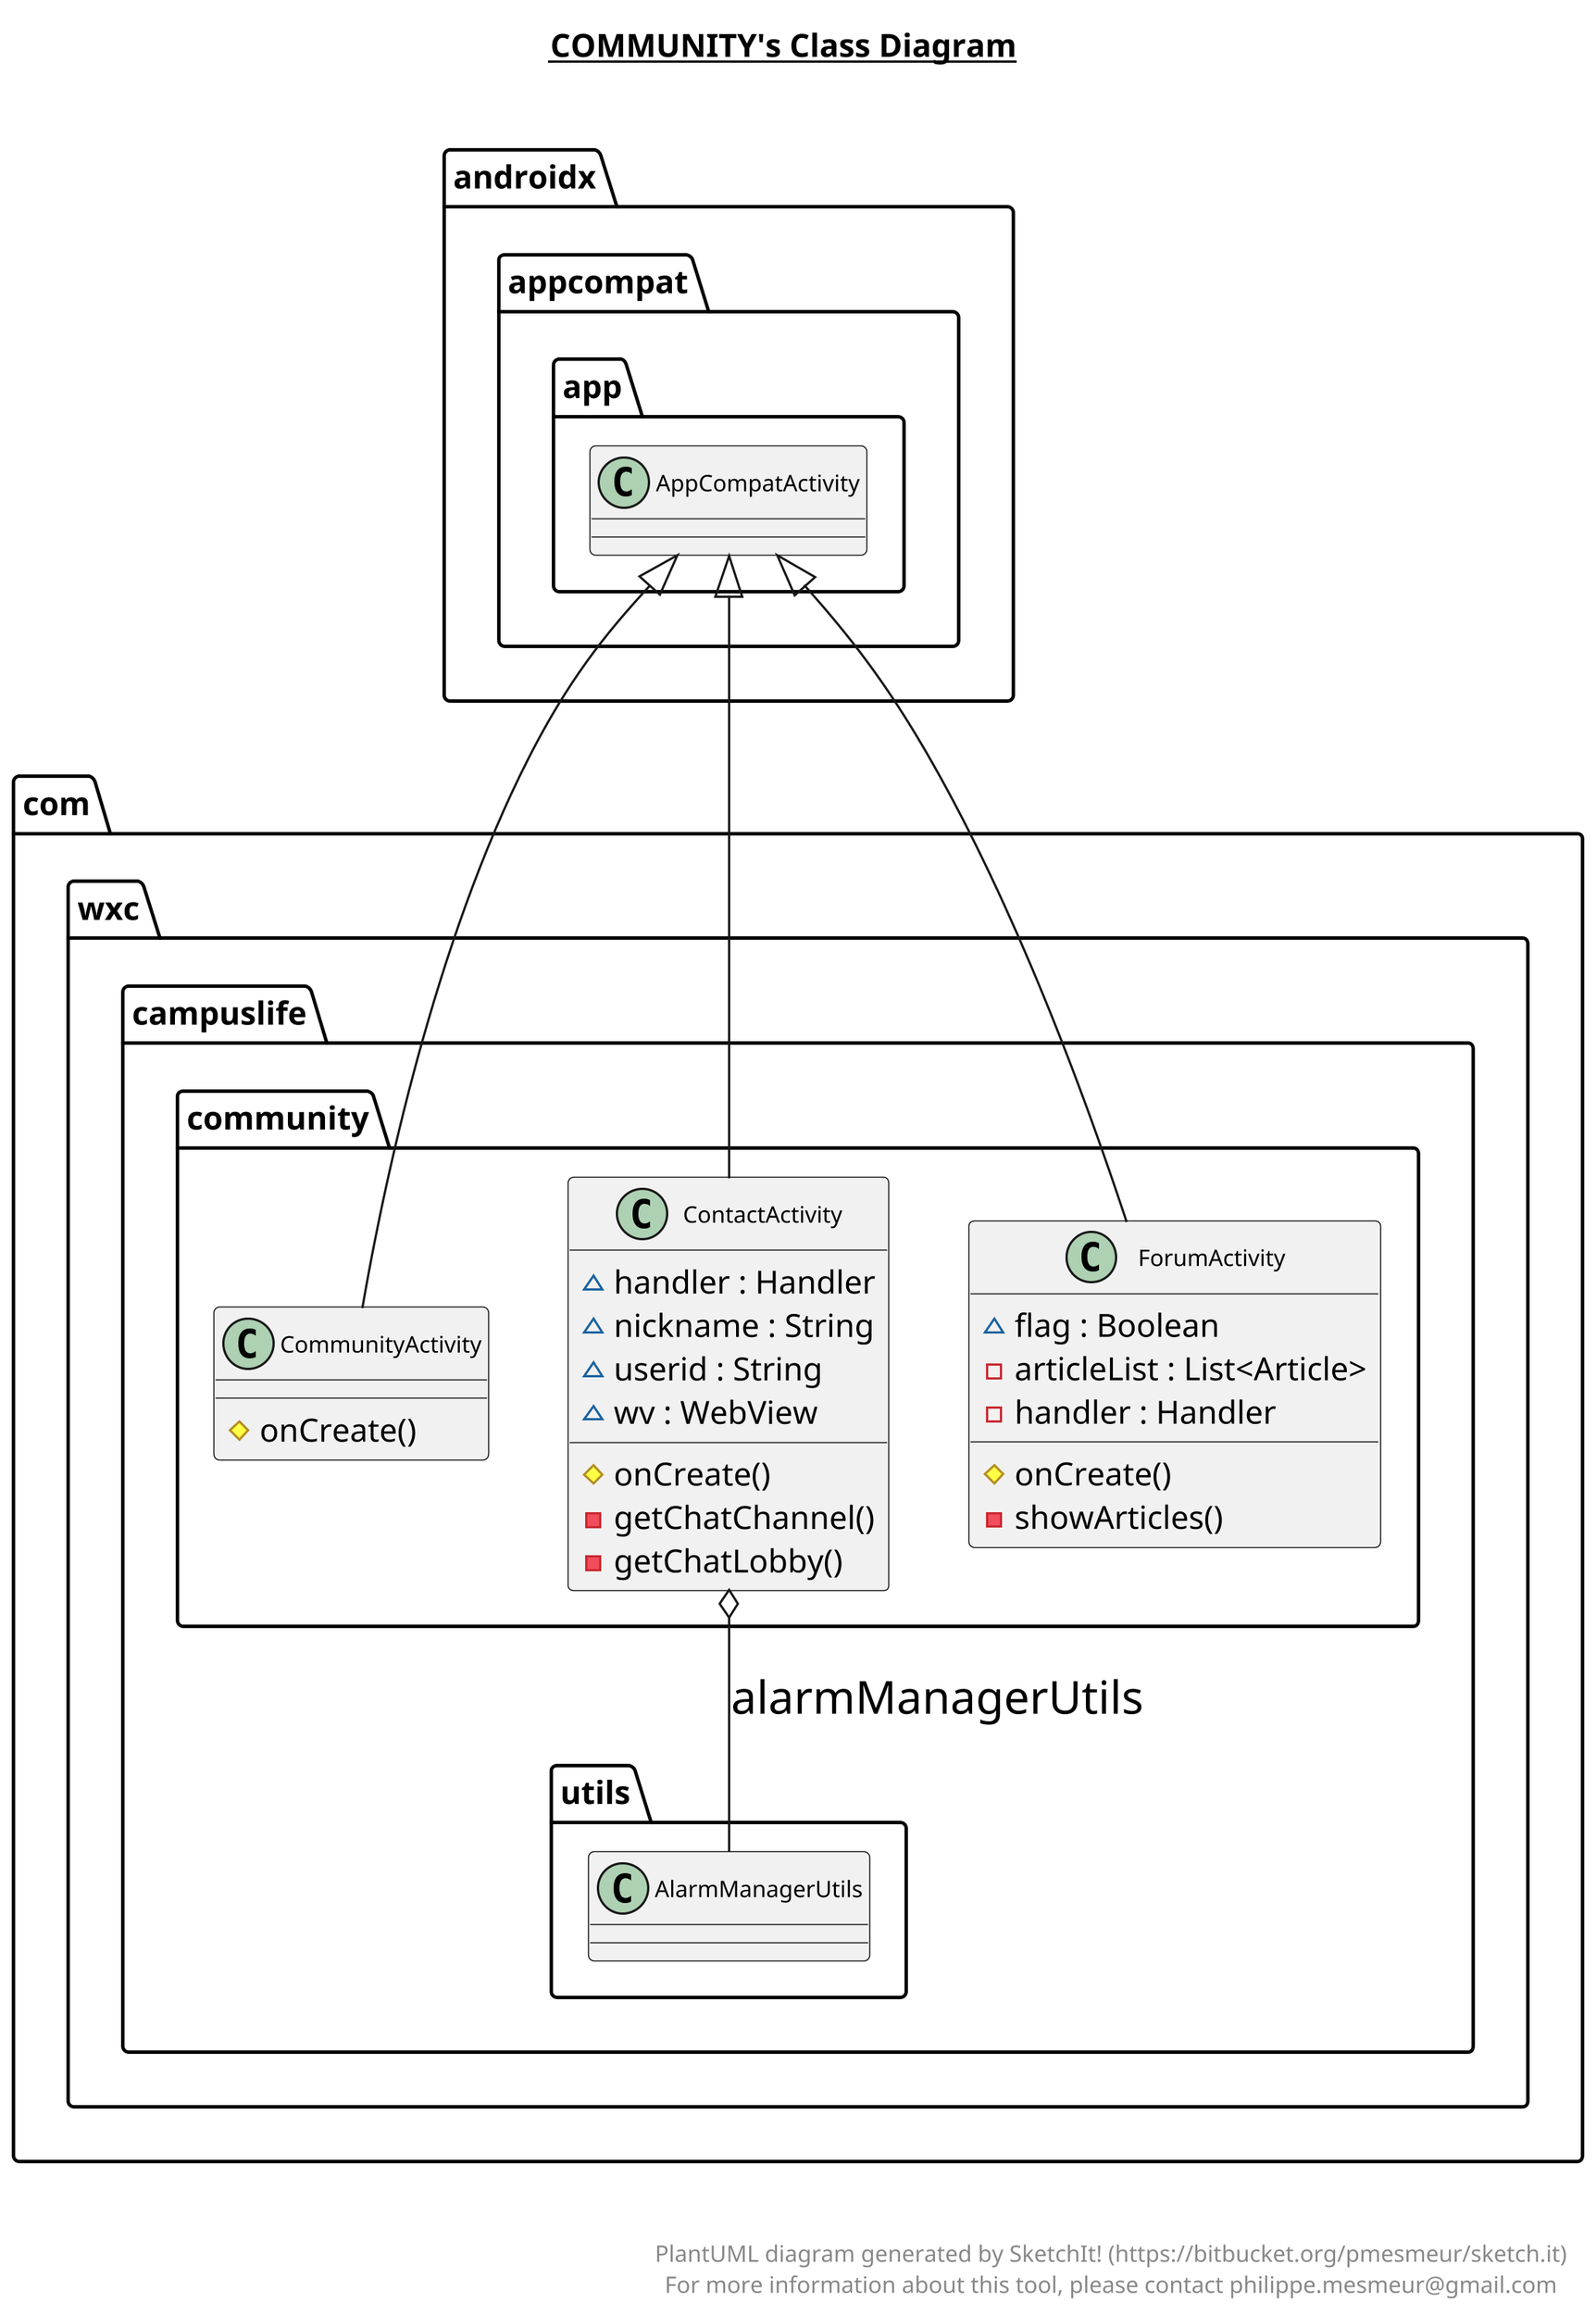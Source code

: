 @startuml

title __COMMUNITY's Class Diagram__\n

'skinparam monochrome true
skinparam shadowing false
skinparam defaultFontName xfonts-wqy
skinparam classFontSize 10
skinparam dpi 300
skinparam activity  {
    '菱形图字体大小
    DiamondFontSize 20
    '箭头上的字体大小
    ArrowFontSize 20
    '框图内字体大小
    FontSize 20
}

  namespace com.wxc.campuslife {
    namespace community {
      class com.wxc.campuslife.community.CommunityActivity {
          # onCreate()
      }
    }
  }
  

  namespace com.wxc.campuslife {
    namespace community {
      class com.wxc.campuslife.community.ContactActivity {
          ~ handler : Handler
          ~ nickname : String
          ~ userid : String
          ~ wv : WebView
          # onCreate()
          - getChatChannel()
          - getChatLobby()
      }
    }
  }
  

  namespace com.wxc.campuslife {
    namespace community {
      class com.wxc.campuslife.community.ForumActivity {
          ~ flag : Boolean
          - articleList : List<Article>
          - handler : Handler
          # onCreate()
          - showArticles()
      }
    }
  }
  

  com.wxc.campuslife.community.CommunityActivity -up-|> androidx.appcompat.app.AppCompatActivity
  com.wxc.campuslife.community.ContactActivity -up-|> androidx.appcompat.app.AppCompatActivity
  com.wxc.campuslife.community.ContactActivity o-- com.wxc.campuslife.utils.AlarmManagerUtils : alarmManagerUtils
  com.wxc.campuslife.community.ForumActivity -up-|> androidx.appcompat.app.AppCompatActivity


right footer


PlantUML diagram generated by SketchIt! (https://bitbucket.org/pmesmeur/sketch.it)
For more information about this tool, please contact philippe.mesmeur@gmail.com
endfooter

@enduml
